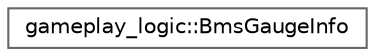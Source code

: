 digraph "Graphical Class Hierarchy"
{
 // LATEX_PDF_SIZE
  bgcolor="transparent";
  edge [fontname=Helvetica,fontsize=10,labelfontname=Helvetica,labelfontsize=10];
  node [fontname=Helvetica,fontsize=10,shape=box,height=0.2,width=0.4];
  rankdir="LR";
  Node0 [id="Node000000",label="gameplay_logic::BmsGaugeInfo",height=0.2,width=0.4,color="grey40", fillcolor="white", style="filled",URL="$classgameplay__logic_1_1BmsGaugeInfo.html",tooltip=" "];
}
